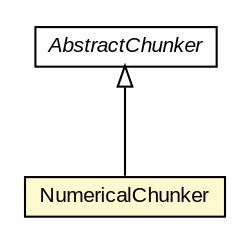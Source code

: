 #!/usr/local/bin/dot
#
# Class diagram 
# Generated by UMLGraph version R5_6-24-gf6e263 (http://www.umlgraph.org/)
#

digraph G {
	edge [fontname="arial",fontsize=10,labelfontname="arial",labelfontsize=10];
	node [fontname="arial",fontsize=10,shape=plaintext];
	nodesep=0.25;
	ranksep=0.5;
	// edu.arizona.biosemantics.semanticmarkup.ling.chunk.AbstractChunker
	c106122 [label=<<table title="edu.arizona.biosemantics.semanticmarkup.ling.chunk.AbstractChunker" border="0" cellborder="1" cellspacing="0" cellpadding="2" port="p" href="../../AbstractChunker.html">
		<tr><td><table border="0" cellspacing="0" cellpadding="1">
<tr><td align="center" balign="center"><font face="arial italic"> AbstractChunker </font></td></tr>
		</table></td></tr>
		</table>>, URL="../../AbstractChunker.html", fontname="arial", fontcolor="black", fontsize=10.0];
	// edu.arizona.biosemantics.semanticmarkup.ling.chunk.lib.chunker.NumericalChunker
	c106141 [label=<<table title="edu.arizona.biosemantics.semanticmarkup.ling.chunk.lib.chunker.NumericalChunker" border="0" cellborder="1" cellspacing="0" cellpadding="2" port="p" bgcolor="lemonChiffon" href="./NumericalChunker.html">
		<tr><td><table border="0" cellspacing="0" cellpadding="1">
<tr><td align="center" balign="center"> NumericalChunker </td></tr>
		</table></td></tr>
		</table>>, URL="./NumericalChunker.html", fontname="arial", fontcolor="black", fontsize=10.0];
	//edu.arizona.biosemantics.semanticmarkup.ling.chunk.lib.chunker.NumericalChunker extends edu.arizona.biosemantics.semanticmarkup.ling.chunk.AbstractChunker
	c106122:p -> c106141:p [dir=back,arrowtail=empty];
}

